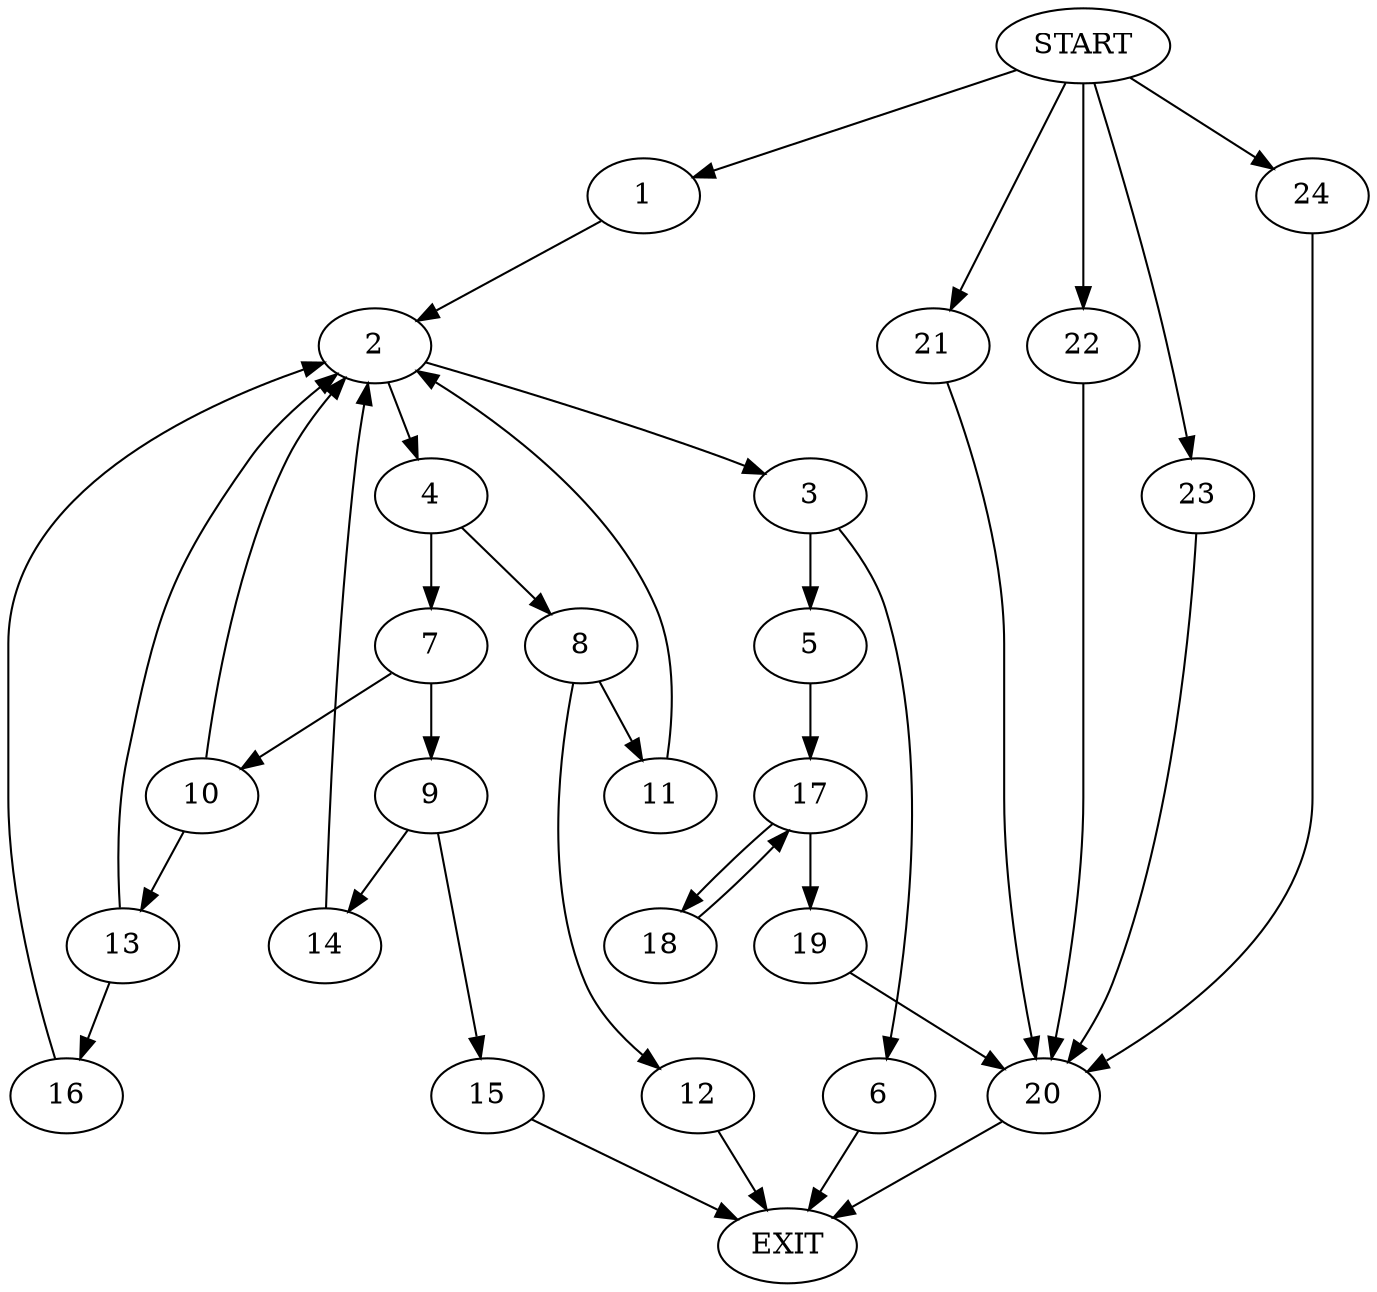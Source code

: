 digraph {
0 [label="START"]
25 [label="EXIT"]
0 -> 1
1 -> 2
2 -> 3
2 -> 4
3 -> 5
3 -> 6
4 -> 7
4 -> 8
7 -> 9
7 -> 10
8 -> 11
8 -> 12
11 -> 2
12 -> 25
10 -> 2
10 -> 13
9 -> 14
9 -> 15
14 -> 2
15 -> 25
13 -> 16
13 -> 2
16 -> 2
5 -> 17
6 -> 25
17 -> 18
17 -> 19
19 -> 20
18 -> 17
20 -> 25
0 -> 21
21 -> 20
0 -> 22
22 -> 20
0 -> 23
23 -> 20
0 -> 24
24 -> 20
}
